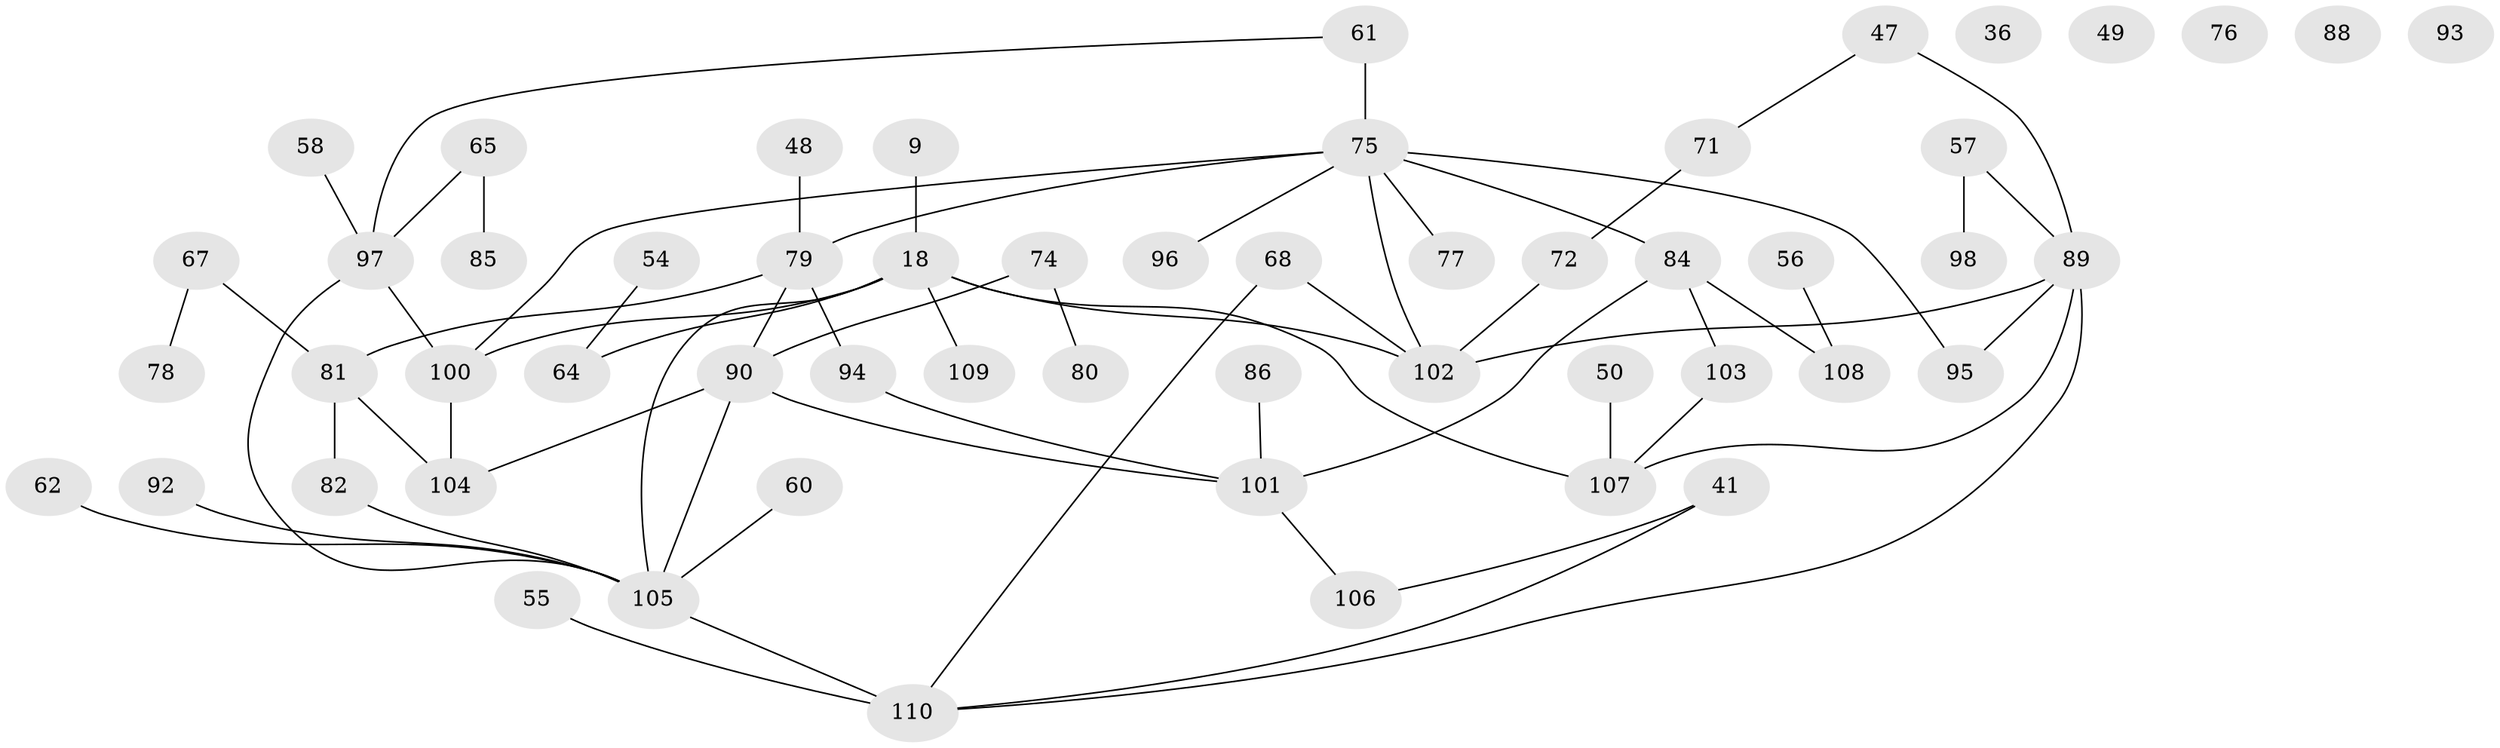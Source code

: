 // original degree distribution, {1: 0.22727272727272727, 2: 0.2636363636363636, 4: 0.14545454545454545, 3: 0.2727272727272727, 7: 0.01818181818181818, 5: 0.02727272727272727, 0: 0.045454545454545456}
// Generated by graph-tools (version 1.1) at 2025/40/03/09/25 04:40:14]
// undirected, 55 vertices, 65 edges
graph export_dot {
graph [start="1"]
  node [color=gray90,style=filled];
  9;
  18 [super="+5"];
  36;
  41;
  47;
  48;
  49;
  50;
  54;
  55;
  56;
  57;
  58;
  60;
  61;
  62;
  64 [super="+26"];
  65 [super="+7"];
  67;
  68;
  71;
  72;
  74;
  75 [super="+32+70"];
  76;
  77;
  78;
  79 [super="+35+51"];
  80;
  81 [super="+4"];
  82;
  84 [super="+10"];
  85;
  86;
  88;
  89 [super="+8+17+22+27+37"];
  90;
  92;
  93;
  94;
  95;
  96 [super="+13"];
  97 [super="+16"];
  98 [super="+91"];
  100;
  101 [super="+52+99"];
  102 [super="+69+39"];
  103 [super="+83"];
  104 [super="+31+53"];
  105 [super="+34+19+59+63+87"];
  106 [super="+1"];
  107 [super="+30+45"];
  108 [super="+46"];
  109;
  110 [super="+73"];
  9 -- 18;
  18 -- 100;
  18 -- 109;
  18 -- 107;
  18 -- 102 [weight=2];
  18 -- 105 [weight=2];
  18 -- 64;
  41 -- 106;
  41 -- 110;
  47 -- 71;
  47 -- 89;
  48 -- 79;
  50 -- 107;
  54 -- 64;
  55 -- 110;
  56 -- 108;
  57 -- 98 [weight=2];
  57 -- 89;
  58 -- 97;
  60 -- 105;
  61 -- 75 [weight=2];
  61 -- 97;
  62 -- 105;
  65 -- 85;
  65 -- 97;
  67 -- 78;
  67 -- 81;
  68 -- 102;
  68 -- 110;
  71 -- 72;
  72 -- 102;
  74 -- 80;
  74 -- 90;
  75 -- 77 [weight=2];
  75 -- 102 [weight=4];
  75 -- 96;
  75 -- 100;
  75 -- 95;
  75 -- 84;
  75 -- 79 [weight=2];
  79 -- 94;
  79 -- 81 [weight=2];
  79 -- 90;
  81 -- 104;
  81 -- 82;
  82 -- 105;
  84 -- 101;
  84 -- 108 [weight=2];
  84 -- 103;
  86 -- 101;
  89 -- 107 [weight=2];
  89 -- 102;
  89 -- 95;
  89 -- 110;
  90 -- 104;
  90 -- 101;
  90 -- 105;
  92 -- 105;
  94 -- 101;
  97 -- 100;
  97 -- 105;
  100 -- 104;
  101 -- 106;
  103 -- 107;
  105 -- 110 [weight=2];
}
